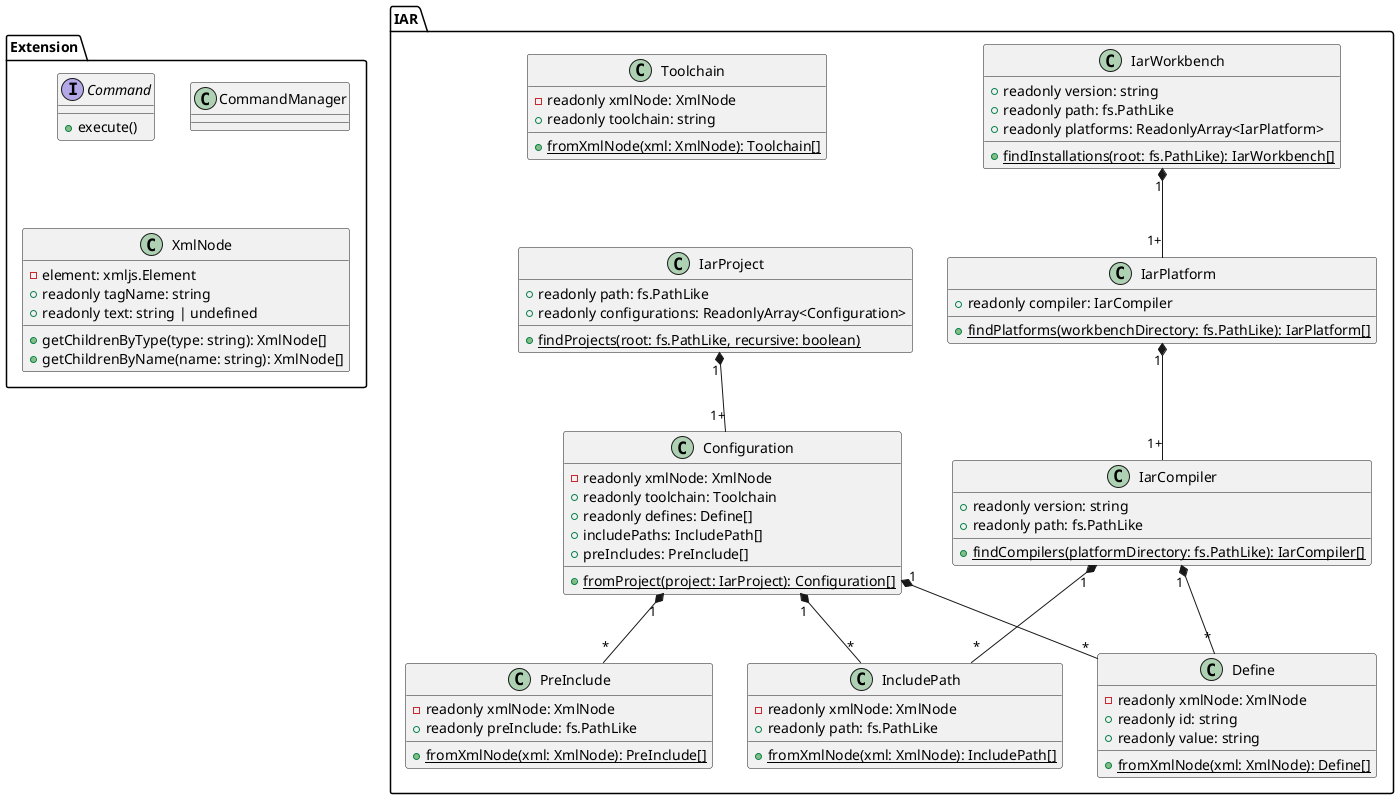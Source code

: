 @startuml

package IAR {
    class IarWorkbench {
        +readonly version: string
        +readonly path: fs.PathLike
        +readonly platforms: ReadonlyArray<IarPlatform>

        +{static} findInstallations(root: fs.PathLike): IarWorkbench[]
    }

    class IarPlatform {
        +readonly compiler: IarCompiler

        +{static} findPlatforms(workbenchDirectory: fs.PathLike): IarPlatform[]
    }

    class IarCompiler {
        +readonly version: string
        +readonly path: fs.PathLike

        +{static} findCompilers(platformDirectory: fs.PathLike): IarCompiler[]
    }

    class IarProject {
        +readonly path: fs.PathLike
        +readonly configurations: ReadonlyArray<Configuration>

        +{static} findProjects(root: fs.PathLike, recursive: boolean)
    }

    class Configuration {
        -readonly xmlNode: XmlNode
        +readonly toolchain: Toolchain
        +readonly defines: Define[]
        +includePaths: IncludePath[]
        +preIncludes: PreInclude[]

        +{static} fromProject(project: IarProject): Configuration[]
    }

    class Define {
        -readonly xmlNode: XmlNode
        +readonly id: string
        +readonly value: string

        +{static} fromXmlNode(xml: XmlNode): Define[]
    }

    class IncludePath {
        -readonly xmlNode: XmlNode
        +readonly path: fs.PathLike

        +{static} fromXmlNode(xml: XmlNode): IncludePath[]
    }

    class PreInclude {
        -readonly xmlNode: XmlNode
        +readonly preInclude: fs.PathLike

        +{static} fromXmlNode(xml: XmlNode): PreInclude[]
    }

    class Toolchain {
        -readonly xmlNode: XmlNode
        +readonly toolchain: string

        +{static} fromXmlNode(xml: XmlNode): Toolchain[]
    }
}

package Extension {
    interface Command {
        +execute()
    }

    class CommandManager {
    }

    class XmlNode {
        -element: xmljs.Element
        +readonly tagName: string
        +readonly text: string | undefined

        +getChildrenByType(type: string): XmlNode[]
        +getChildrenByName(name: string): XmlNode[]
    }
}

IarWorkbench "1" *-- "1+" IarPlatform
IarPlatform "1" *-- "1+" IarCompiler

IarProject "1" *-- "1+" Configuration

Configuration "1" *-- "*" Define
Configuration "1" *-- "*" IncludePath
Configuration "1" *-- "*" PreInclude

IarCompiler "1" *-- "*" Define
IarCompiler "1" *-- "*" IncludePath

@enduml